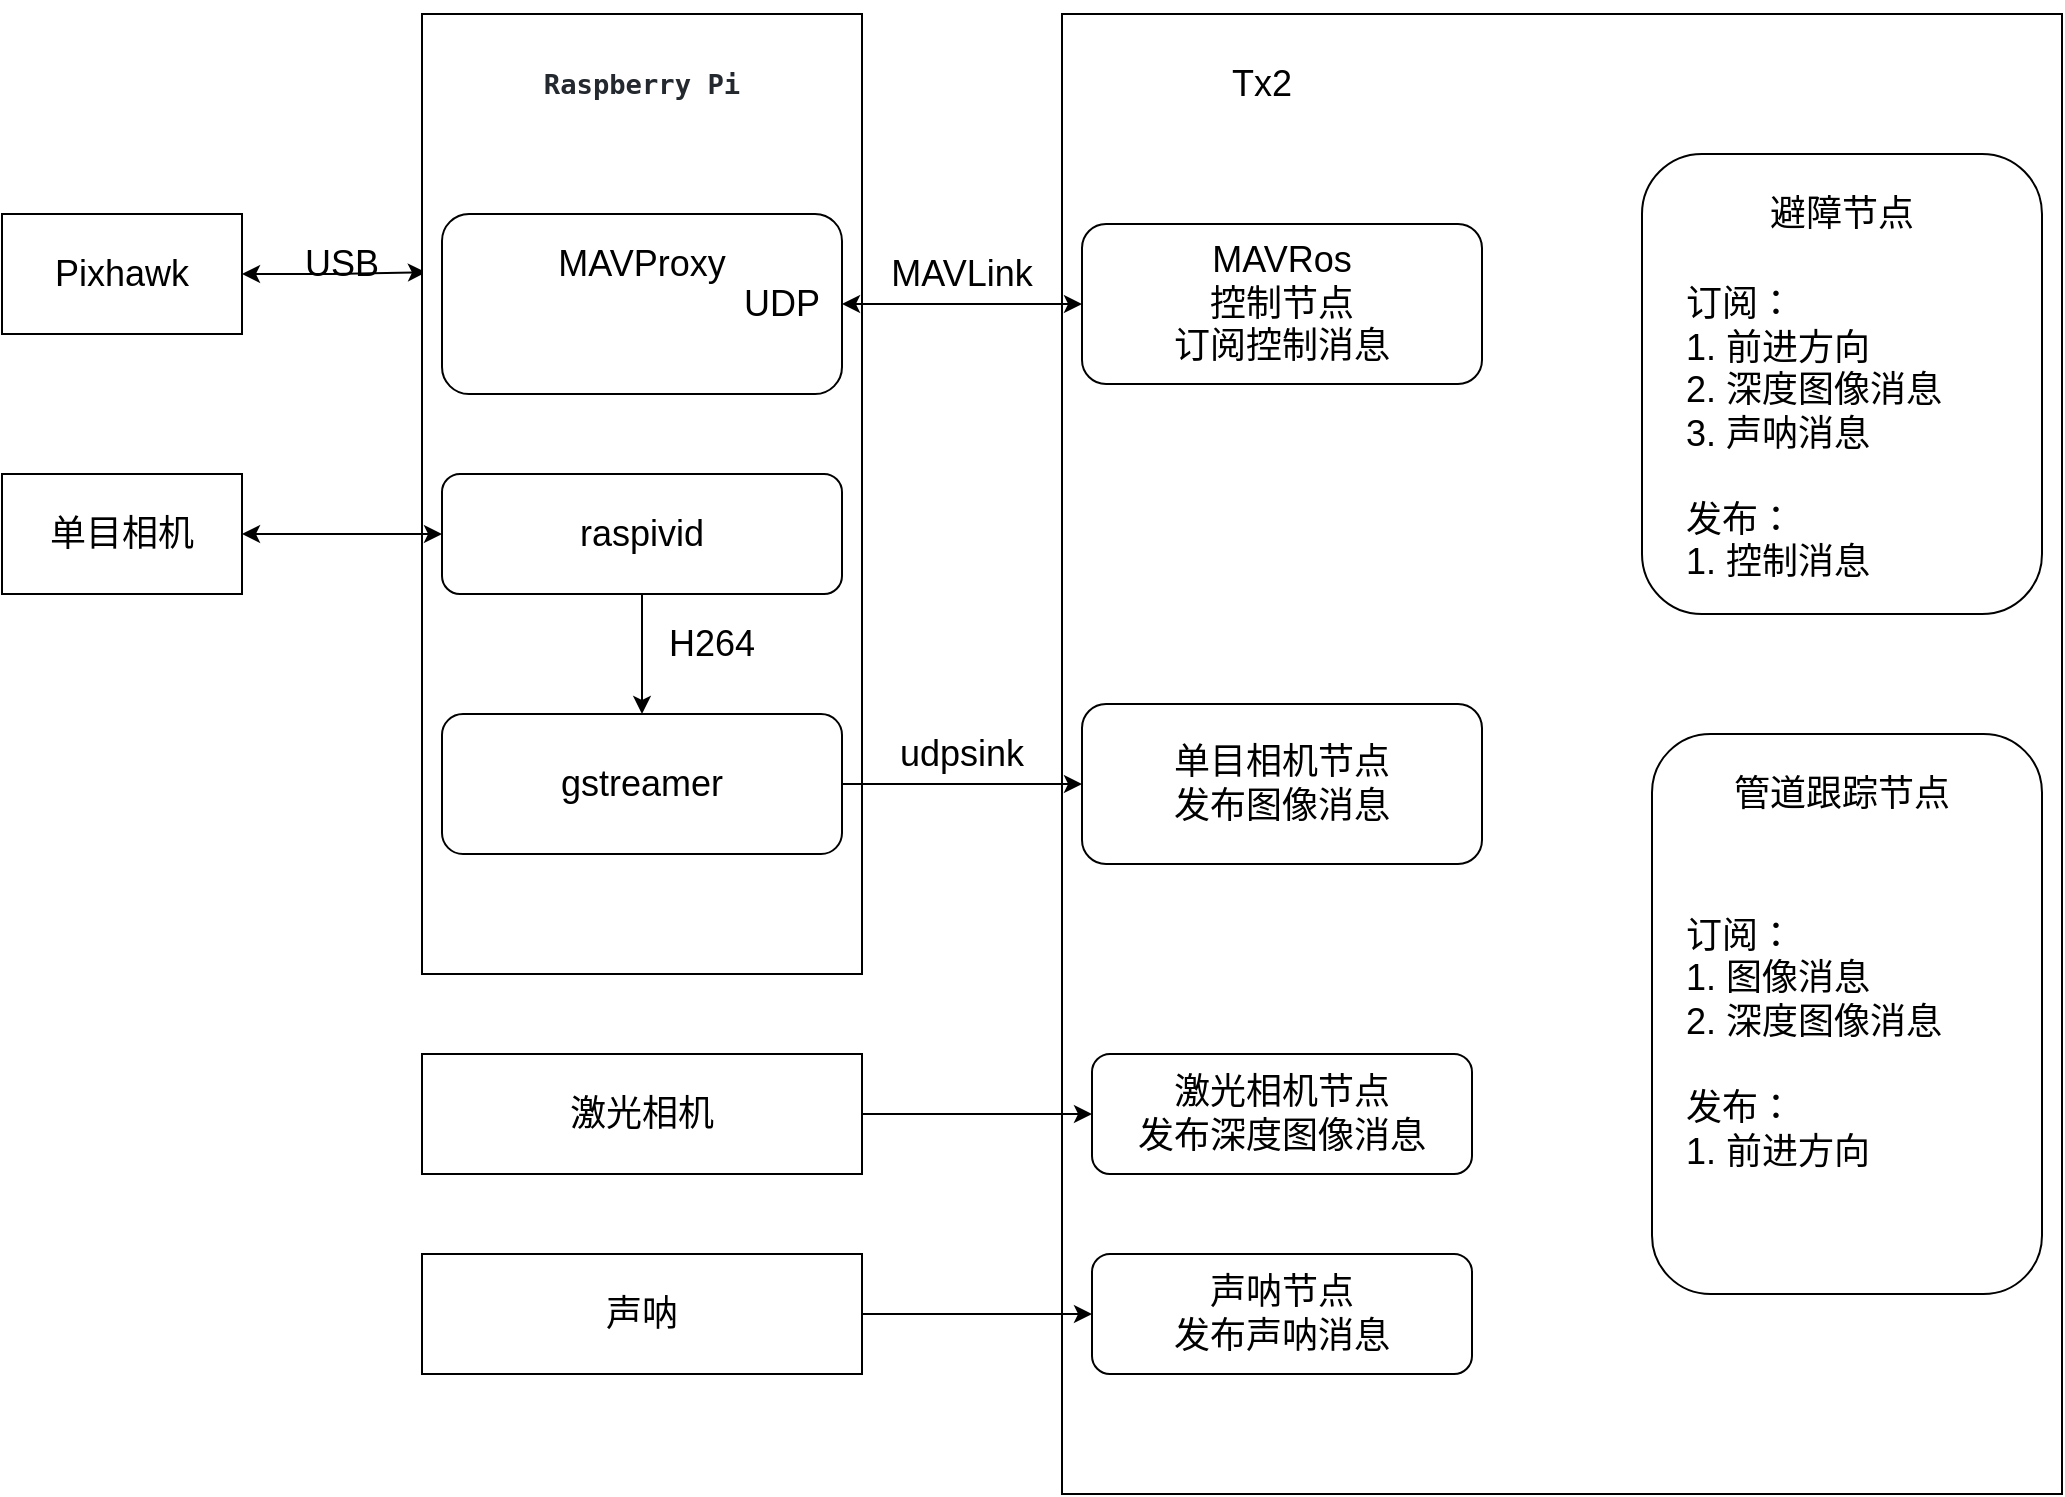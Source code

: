 <mxfile version="15.6.8" type="github">
  <diagram id="nCbv64xwvHH_72wk6HXC" name="Page-1">
    <mxGraphModel dx="1939" dy="1110" grid="1" gridSize="10" guides="1" tooltips="1" connect="1" arrows="1" fold="1" page="1" pageScale="1" pageWidth="850" pageHeight="1100" math="0" shadow="0">
      <root>
        <mxCell id="0" />
        <mxCell id="1" parent="0" />
        <mxCell id="rqh-qY_X6ij_Vvc2mvzY-4" style="edgeStyle=orthogonalEdgeStyle;rounded=0;orthogonalLoop=1;jettySize=auto;html=1;entryX=0.009;entryY=0.269;entryDx=0;entryDy=0;entryPerimeter=0;fontSize=18;startArrow=classic;startFill=1;" edge="1" parent="1" source="rqh-qY_X6ij_Vvc2mvzY-1" target="rqh-qY_X6ij_Vvc2mvzY-2">
          <mxGeometry relative="1" as="geometry" />
        </mxCell>
        <mxCell id="rqh-qY_X6ij_Vvc2mvzY-1" value="&lt;font style=&quot;font-size: 18px&quot;&gt;Pixhawk&lt;/font&gt;" style="rounded=0;whiteSpace=wrap;html=1;" vertex="1" parent="1">
          <mxGeometry x="50" y="130" width="120" height="60" as="geometry" />
        </mxCell>
        <mxCell id="rqh-qY_X6ij_Vvc2mvzY-2" value="&lt;pre style=&quot;box-sizing: border-box ; font-family: , , &amp;#34;sf mono&amp;#34; , &amp;#34;menlo&amp;#34; , &amp;#34;consolas&amp;#34; , &amp;#34;liberation mono&amp;#34; , monospace ; font-size: 13.6px ; margin-top: 0px ; overflow-wrap: normal ; padding: 16px ; overflow: auto ; line-height: 1.45 ; border-radius: 6px ; color: rgb(36 , 41 , 47) ; margin-bottom: 0px&quot;&gt;&lt;br&gt;&lt;/pre&gt;" style="rounded=0;whiteSpace=wrap;html=1;fontSize=18;" vertex="1" parent="1">
          <mxGeometry x="260" y="30" width="220" height="480" as="geometry" />
        </mxCell>
        <mxCell id="rqh-qY_X6ij_Vvc2mvzY-3" value="&lt;pre style=&quot;box-sizing: border-box ; font-size: 13.6px ; margin-top: 0px ; overflow-wrap: normal ; padding: 16px ; overflow: auto ; line-height: 1.45 ; border-radius: 6px ; color: rgb(36 , 41 , 47) ; margin-bottom: 0px&quot;&gt;&lt;pre style=&quot;box-sizing: border-box ; font-family: , , &amp;#34;sf mono&amp;#34; , &amp;#34;menlo&amp;#34; , &amp;#34;consolas&amp;#34; , &amp;#34;liberation mono&amp;#34; , monospace ; font-size: 13.6px ; margin-top: 0px ; overflow-wrap: normal ; padding: 16px ; overflow: auto ; line-height: 1.45 ; border-radius: 6px ; margin-bottom: 0px&quot;&gt;&lt;span style=&quot;box-sizing: border-box ; font-weight: 600&quot;&gt;Raspberry Pi&lt;/span&gt;&lt;/pre&gt;&lt;span style=&quot;font-size: 13.6px ; font-family: &amp;#34;helvetica&amp;#34;&quot;&gt;&lt;/span&gt;&lt;/pre&gt;" style="text;html=1;strokeColor=none;fillColor=none;align=center;verticalAlign=middle;whiteSpace=wrap;rounded=0;fontSize=18;" vertex="1" parent="1">
          <mxGeometry x="305" y="40" width="130" height="50" as="geometry" />
        </mxCell>
        <mxCell id="rqh-qY_X6ij_Vvc2mvzY-5" value="USB" style="text;html=1;strokeColor=none;fillColor=none;align=center;verticalAlign=middle;whiteSpace=wrap;rounded=0;fontSize=18;" vertex="1" parent="1">
          <mxGeometry x="190" y="140" width="60" height="30" as="geometry" />
        </mxCell>
        <mxCell id="rqh-qY_X6ij_Vvc2mvzY-9" value="" style="rounded=1;whiteSpace=wrap;html=1;fontSize=18;" vertex="1" parent="1">
          <mxGeometry x="270" y="130" width="200" height="90" as="geometry" />
        </mxCell>
        <mxCell id="rqh-qY_X6ij_Vvc2mvzY-10" value="MAVProxy" style="text;html=1;strokeColor=none;fillColor=none;align=center;verticalAlign=middle;whiteSpace=wrap;rounded=0;fontSize=18;" vertex="1" parent="1">
          <mxGeometry x="325" y="140" width="90" height="30" as="geometry" />
        </mxCell>
        <mxCell id="rqh-qY_X6ij_Vvc2mvzY-11" value="" style="rounded=0;whiteSpace=wrap;html=1;fontSize=18;" vertex="1" parent="1">
          <mxGeometry x="580" y="30" width="500" height="740" as="geometry" />
        </mxCell>
        <mxCell id="rqh-qY_X6ij_Vvc2mvzY-13" value="UDP" style="text;html=1;strokeColor=none;fillColor=none;align=center;verticalAlign=middle;whiteSpace=wrap;rounded=0;fontSize=18;" vertex="1" parent="1">
          <mxGeometry x="410" y="160" width="60" height="30" as="geometry" />
        </mxCell>
        <mxCell id="rqh-qY_X6ij_Vvc2mvzY-15" value="MAVRos&lt;br&gt;控制节点&lt;br&gt;订阅控制消息" style="rounded=1;whiteSpace=wrap;html=1;fontSize=18;" vertex="1" parent="1">
          <mxGeometry x="590" y="135" width="200" height="80" as="geometry" />
        </mxCell>
        <mxCell id="rqh-qY_X6ij_Vvc2mvzY-12" style="edgeStyle=orthogonalEdgeStyle;rounded=0;orthogonalLoop=1;jettySize=auto;html=1;entryX=0;entryY=0.5;entryDx=0;entryDy=0;fontSize=18;startArrow=classic;startFill=1;" edge="1" parent="1" source="rqh-qY_X6ij_Vvc2mvzY-9" target="rqh-qY_X6ij_Vvc2mvzY-15">
          <mxGeometry relative="1" as="geometry" />
        </mxCell>
        <mxCell id="rqh-qY_X6ij_Vvc2mvzY-20" style="edgeStyle=orthogonalEdgeStyle;rounded=0;orthogonalLoop=1;jettySize=auto;html=1;fontSize=18;startArrow=classic;startFill=1;" edge="1" parent="1" source="rqh-qY_X6ij_Vvc2mvzY-17" target="rqh-qY_X6ij_Vvc2mvzY-18">
          <mxGeometry relative="1" as="geometry" />
        </mxCell>
        <mxCell id="rqh-qY_X6ij_Vvc2mvzY-17" value="单目相机" style="rounded=0;whiteSpace=wrap;html=1;fontSize=18;" vertex="1" parent="1">
          <mxGeometry x="50" y="260" width="120" height="60" as="geometry" />
        </mxCell>
        <mxCell id="rqh-qY_X6ij_Vvc2mvzY-21" style="edgeStyle=orthogonalEdgeStyle;rounded=0;orthogonalLoop=1;jettySize=auto;html=1;fontSize=18;startArrow=none;startFill=0;" edge="1" parent="1" source="rqh-qY_X6ij_Vvc2mvzY-18" target="rqh-qY_X6ij_Vvc2mvzY-19">
          <mxGeometry relative="1" as="geometry" />
        </mxCell>
        <mxCell id="rqh-qY_X6ij_Vvc2mvzY-18" value="raspivid" style="rounded=1;whiteSpace=wrap;html=1;fontSize=18;" vertex="1" parent="1">
          <mxGeometry x="270" y="260" width="200" height="60" as="geometry" />
        </mxCell>
        <mxCell id="rqh-qY_X6ij_Vvc2mvzY-24" style="edgeStyle=orthogonalEdgeStyle;rounded=0;orthogonalLoop=1;jettySize=auto;html=1;fontSize=18;startArrow=none;startFill=0;" edge="1" parent="1" source="rqh-qY_X6ij_Vvc2mvzY-19" target="rqh-qY_X6ij_Vvc2mvzY-23">
          <mxGeometry relative="1" as="geometry" />
        </mxCell>
        <mxCell id="rqh-qY_X6ij_Vvc2mvzY-19" value="gstreamer" style="rounded=1;whiteSpace=wrap;html=1;fontSize=18;" vertex="1" parent="1">
          <mxGeometry x="270" y="380" width="200" height="70" as="geometry" />
        </mxCell>
        <mxCell id="rqh-qY_X6ij_Vvc2mvzY-22" value="H264" style="text;html=1;strokeColor=none;fillColor=none;align=center;verticalAlign=middle;whiteSpace=wrap;rounded=0;fontSize=18;" vertex="1" parent="1">
          <mxGeometry x="375" y="330" width="60" height="30" as="geometry" />
        </mxCell>
        <mxCell id="rqh-qY_X6ij_Vvc2mvzY-23" value="单目相机节点&lt;br&gt;发布图像消息" style="rounded=1;whiteSpace=wrap;html=1;fontSize=18;" vertex="1" parent="1">
          <mxGeometry x="590" y="375" width="200" height="80" as="geometry" />
        </mxCell>
        <mxCell id="rqh-qY_X6ij_Vvc2mvzY-25" value="udpsink" style="text;html=1;strokeColor=none;fillColor=none;align=center;verticalAlign=middle;whiteSpace=wrap;rounded=0;fontSize=18;" vertex="1" parent="1">
          <mxGeometry x="500" y="385" width="60" height="30" as="geometry" />
        </mxCell>
        <mxCell id="rqh-qY_X6ij_Vvc2mvzY-27" value="MAVLink" style="text;html=1;strokeColor=none;fillColor=none;align=center;verticalAlign=middle;whiteSpace=wrap;rounded=0;fontSize=18;" vertex="1" parent="1">
          <mxGeometry x="500" y="145" width="60" height="30" as="geometry" />
        </mxCell>
        <mxCell id="rqh-qY_X6ij_Vvc2mvzY-33" style="edgeStyle=orthogonalEdgeStyle;rounded=0;orthogonalLoop=1;jettySize=auto;html=1;entryX=0;entryY=0.5;entryDx=0;entryDy=0;fontSize=18;startArrow=none;startFill=0;" edge="1" parent="1" source="rqh-qY_X6ij_Vvc2mvzY-29" target="rqh-qY_X6ij_Vvc2mvzY-31">
          <mxGeometry relative="1" as="geometry" />
        </mxCell>
        <mxCell id="rqh-qY_X6ij_Vvc2mvzY-29" value="激光相机" style="rounded=0;whiteSpace=wrap;html=1;fontSize=18;" vertex="1" parent="1">
          <mxGeometry x="260" y="550" width="220" height="60" as="geometry" />
        </mxCell>
        <mxCell id="rqh-qY_X6ij_Vvc2mvzY-35" style="edgeStyle=orthogonalEdgeStyle;rounded=0;orthogonalLoop=1;jettySize=auto;html=1;entryX=0;entryY=0.5;entryDx=0;entryDy=0;fontSize=18;startArrow=none;startFill=0;" edge="1" parent="1" source="rqh-qY_X6ij_Vvc2mvzY-30" target="rqh-qY_X6ij_Vvc2mvzY-34">
          <mxGeometry relative="1" as="geometry" />
        </mxCell>
        <mxCell id="rqh-qY_X6ij_Vvc2mvzY-30" value="声呐" style="rounded=0;whiteSpace=wrap;html=1;fontSize=18;" vertex="1" parent="1">
          <mxGeometry x="260" y="650" width="220" height="60" as="geometry" />
        </mxCell>
        <mxCell id="rqh-qY_X6ij_Vvc2mvzY-31" value="激光相机节点&lt;br&gt;发布深度图像消息" style="rounded=1;whiteSpace=wrap;html=1;fontSize=18;" vertex="1" parent="1">
          <mxGeometry x="595" y="550" width="190" height="60" as="geometry" />
        </mxCell>
        <mxCell id="rqh-qY_X6ij_Vvc2mvzY-32" value="Tx2" style="text;html=1;strokeColor=none;fillColor=none;align=center;verticalAlign=middle;whiteSpace=wrap;rounded=0;fontSize=18;" vertex="1" parent="1">
          <mxGeometry x="650" y="50" width="60" height="30" as="geometry" />
        </mxCell>
        <mxCell id="rqh-qY_X6ij_Vvc2mvzY-34" value="声呐节点&lt;br&gt;发布声呐消息" style="rounded=1;whiteSpace=wrap;html=1;fontSize=18;" vertex="1" parent="1">
          <mxGeometry x="595" y="650" width="190" height="60" as="geometry" />
        </mxCell>
        <mxCell id="rqh-qY_X6ij_Vvc2mvzY-36" value="" style="rounded=1;whiteSpace=wrap;html=1;fontSize=18;" vertex="1" parent="1">
          <mxGeometry x="870" y="100" width="200" height="230" as="geometry" />
        </mxCell>
        <mxCell id="rqh-qY_X6ij_Vvc2mvzY-37" value="" style="rounded=1;whiteSpace=wrap;html=1;fontSize=18;" vertex="1" parent="1">
          <mxGeometry x="875" y="390" width="195" height="280" as="geometry" />
        </mxCell>
        <mxCell id="rqh-qY_X6ij_Vvc2mvzY-38" value="避障节点" style="text;html=1;strokeColor=none;fillColor=none;align=center;verticalAlign=middle;whiteSpace=wrap;rounded=0;fontSize=18;" vertex="1" parent="1">
          <mxGeometry x="925" y="110" width="90" height="40" as="geometry" />
        </mxCell>
        <mxCell id="rqh-qY_X6ij_Vvc2mvzY-41" value="管道跟踪节点" style="text;html=1;strokeColor=none;fillColor=none;align=center;verticalAlign=middle;whiteSpace=wrap;rounded=0;fontSize=18;" vertex="1" parent="1">
          <mxGeometry x="910" y="400" width="120" height="40" as="geometry" />
        </mxCell>
        <mxCell id="rqh-qY_X6ij_Vvc2mvzY-42" value="&lt;div&gt;&lt;span&gt;订阅：&lt;/span&gt;&lt;/div&gt;&lt;div&gt;&lt;span&gt;1. 图像消息&lt;/span&gt;&lt;/div&gt;&lt;div&gt;&lt;span&gt;2. 深度图像消息&lt;/span&gt;&lt;/div&gt;&lt;div&gt;&lt;span&gt;&lt;br&gt;&lt;/span&gt;&lt;/div&gt;&lt;div&gt;&lt;span&gt;发布：&lt;/span&gt;&lt;/div&gt;&lt;div&gt;&lt;span&gt;1. 前进方向&lt;/span&gt;&lt;/div&gt;" style="text;html=1;strokeColor=none;fillColor=none;align=left;verticalAlign=middle;whiteSpace=wrap;rounded=0;fontSize=18;" vertex="1" parent="1">
          <mxGeometry x="890" y="450" width="160" height="190" as="geometry" />
        </mxCell>
        <mxCell id="rqh-qY_X6ij_Vvc2mvzY-47" value="&lt;div&gt;&lt;span&gt;订阅：&lt;/span&gt;&lt;/div&gt;&lt;div&gt;&lt;span&gt;1. 前进方向&lt;/span&gt;&lt;/div&gt;&lt;div&gt;&lt;span&gt;2. 深度图像消息&lt;/span&gt;&lt;/div&gt;&lt;div&gt;&lt;span&gt;3. 声呐消息&lt;/span&gt;&lt;/div&gt;&lt;div&gt;&lt;span&gt;&lt;br&gt;&lt;/span&gt;&lt;/div&gt;&lt;div&gt;&lt;span&gt;发布：&lt;/span&gt;&lt;/div&gt;&lt;div&gt;&lt;span&gt;1. 控制消息&lt;/span&gt;&lt;/div&gt;" style="text;html=1;strokeColor=none;fillColor=none;align=left;verticalAlign=middle;whiteSpace=wrap;rounded=0;fontSize=18;" vertex="1" parent="1">
          <mxGeometry x="890" y="145" width="160" height="190" as="geometry" />
        </mxCell>
      </root>
    </mxGraphModel>
  </diagram>
</mxfile>
